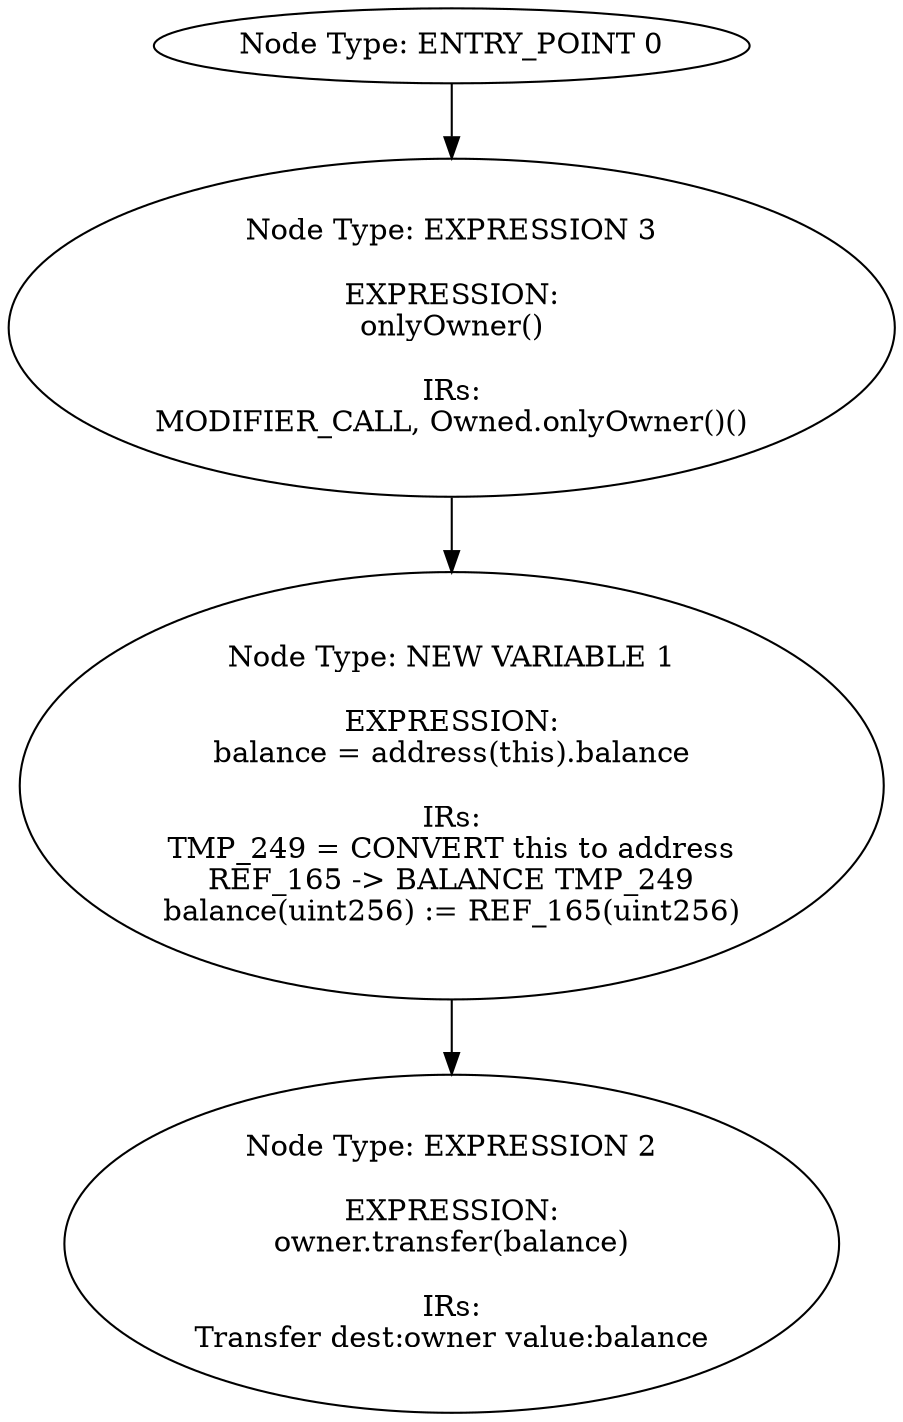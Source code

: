 digraph{
0[label="Node Type: ENTRY_POINT 0
"];
0->3;
1[label="Node Type: NEW VARIABLE 1

EXPRESSION:
balance = address(this).balance

IRs:
TMP_249 = CONVERT this to address
REF_165 -> BALANCE TMP_249
balance(uint256) := REF_165(uint256)"];
1->2;
2[label="Node Type: EXPRESSION 2

EXPRESSION:
owner.transfer(balance)

IRs:
Transfer dest:owner value:balance"];
3[label="Node Type: EXPRESSION 3

EXPRESSION:
onlyOwner()

IRs:
MODIFIER_CALL, Owned.onlyOwner()()"];
3->1;
}
